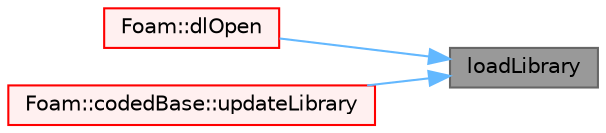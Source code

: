 digraph "loadLibrary"
{
 // LATEX_PDF_SIZE
  bgcolor="transparent";
  edge [fontname=Helvetica,fontsize=10,labelfontname=Helvetica,labelfontsize=10];
  node [fontname=Helvetica,fontsize=10,shape=box,height=0.2,width=0.4];
  rankdir="RL";
  Node1 [id="Node000001",label="loadLibrary",height=0.2,width=0.4,color="gray40", fillcolor="grey60", style="filled", fontcolor="black",tooltip=" "];
  Node1 -> Node2 [id="edge1_Node000001_Node000002",dir="back",color="steelblue1",style="solid",tooltip=" "];
  Node2 [id="Node000002",label="Foam::dlOpen",height=0.2,width=0.4,color="red", fillcolor="#FFF0F0", style="filled",URL="$namespaceFoam.html#ab3ae67b807512cb0a15158fed26715c1",tooltip=" "];
  Node1 -> Node6 [id="edge2_Node000001_Node000006",dir="back",color="steelblue1",style="solid",tooltip=" "];
  Node6 [id="Node000006",label="Foam::codedBase::updateLibrary",height=0.2,width=0.4,color="red", fillcolor="#FFF0F0", style="filled",URL="$classFoam_1_1codedBase.html#a0371a68373bba944b7cc129acebf1258",tooltip=" "];
}
